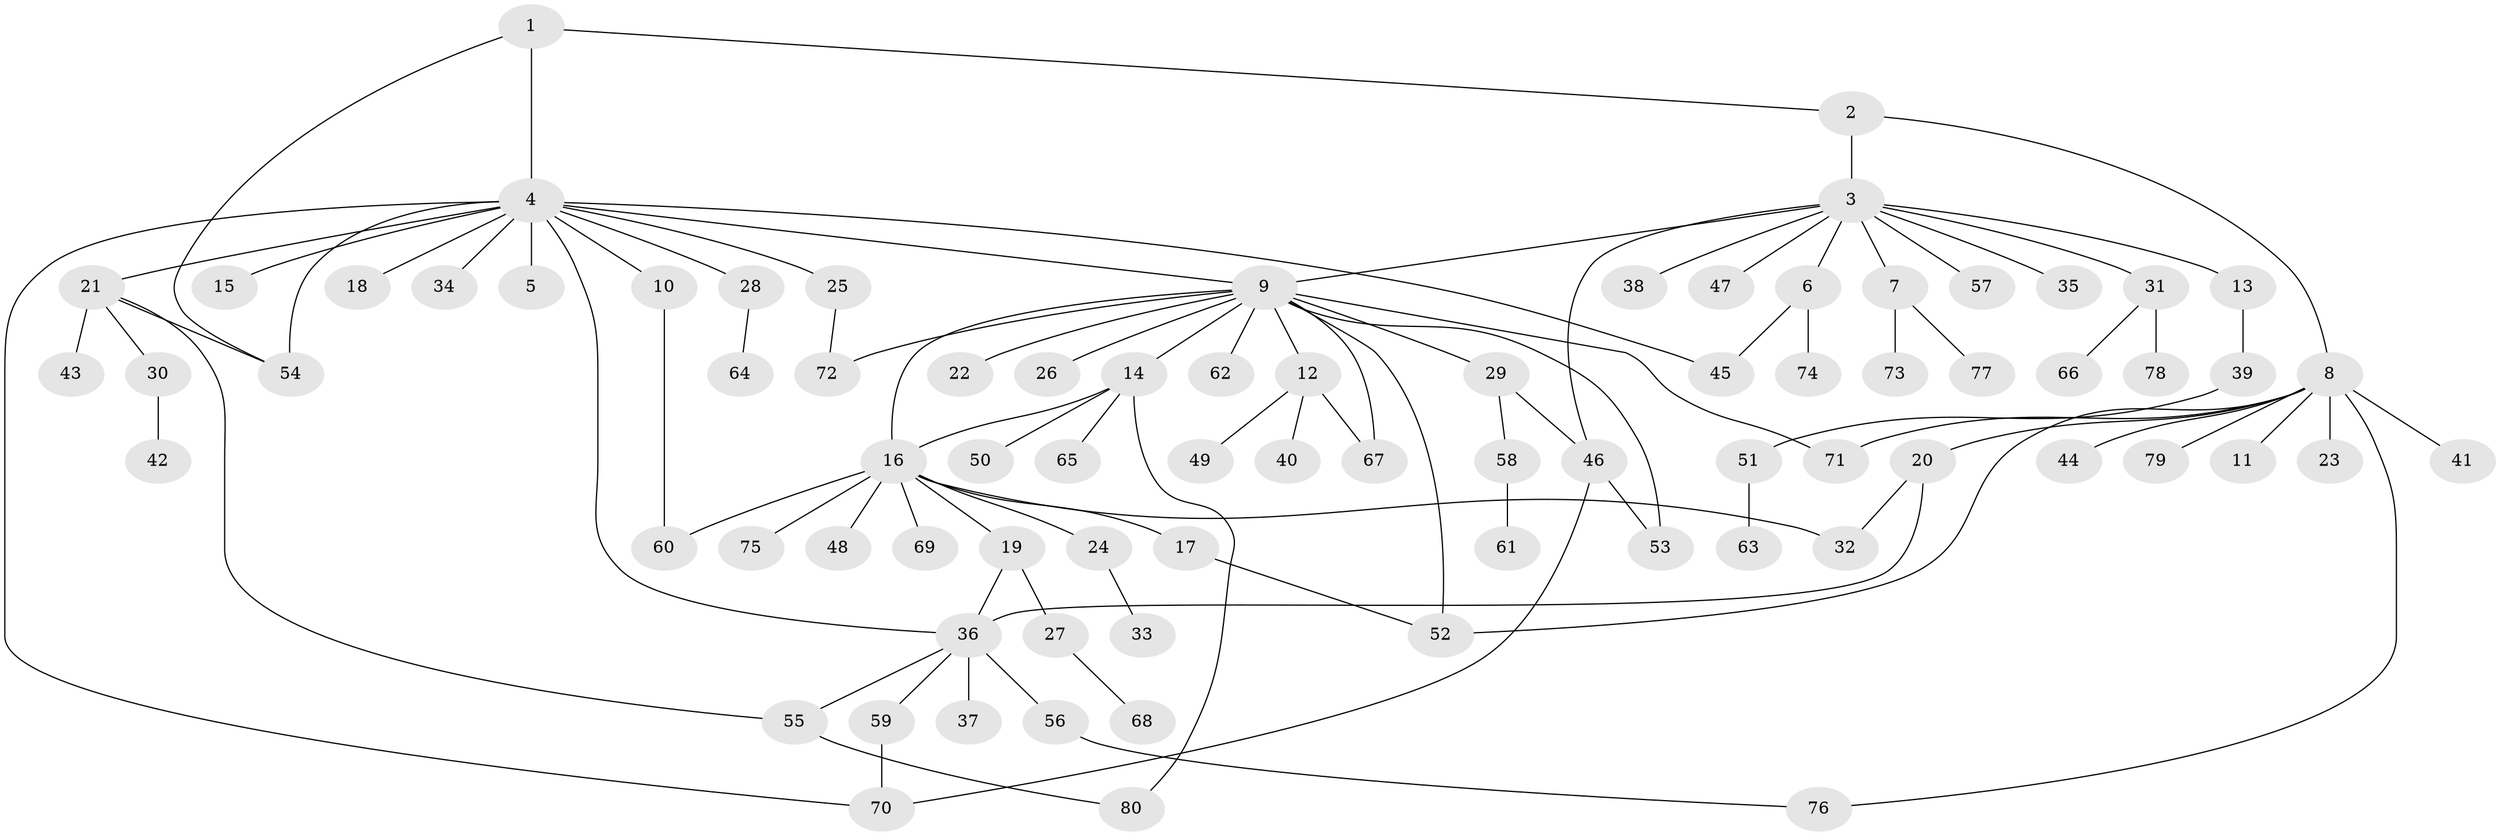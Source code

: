 // original degree distribution, {4: 0.061946902654867256, 3: 0.13274336283185842, 13: 0.008849557522123894, 16: 0.008849557522123894, 1: 0.48672566371681414, 11: 0.017699115044247787, 15: 0.008849557522123894, 5: 0.008849557522123894, 6: 0.017699115044247787, 2: 0.23893805309734514, 9: 0.008849557522123894}
// Generated by graph-tools (version 1.1) at 2025/50/03/04/25 22:50:14]
// undirected, 80 vertices, 100 edges
graph export_dot {
  node [color=gray90,style=filled];
  1;
  2;
  3;
  4;
  5;
  6;
  7;
  8;
  9;
  10;
  11;
  12;
  13;
  14;
  15;
  16;
  17;
  18;
  19;
  20;
  21;
  22;
  23;
  24;
  25;
  26;
  27;
  28;
  29;
  30;
  31;
  32;
  33;
  34;
  35;
  36;
  37;
  38;
  39;
  40;
  41;
  42;
  43;
  44;
  45;
  46;
  47;
  48;
  49;
  50;
  51;
  52;
  53;
  54;
  55;
  56;
  57;
  58;
  59;
  60;
  61;
  62;
  63;
  64;
  65;
  66;
  67;
  68;
  69;
  70;
  71;
  72;
  73;
  74;
  75;
  76;
  77;
  78;
  79;
  80;
  1 -- 2 [weight=1.0];
  1 -- 4 [weight=1.0];
  1 -- 54 [weight=1.0];
  2 -- 3 [weight=1.0];
  2 -- 8 [weight=1.0];
  3 -- 6 [weight=1.0];
  3 -- 7 [weight=1.0];
  3 -- 9 [weight=1.0];
  3 -- 13 [weight=1.0];
  3 -- 31 [weight=1.0];
  3 -- 35 [weight=1.0];
  3 -- 38 [weight=1.0];
  3 -- 46 [weight=1.0];
  3 -- 47 [weight=1.0];
  3 -- 57 [weight=1.0];
  4 -- 5 [weight=1.0];
  4 -- 9 [weight=1.0];
  4 -- 10 [weight=1.0];
  4 -- 15 [weight=1.0];
  4 -- 18 [weight=1.0];
  4 -- 21 [weight=1.0];
  4 -- 25 [weight=1.0];
  4 -- 28 [weight=1.0];
  4 -- 34 [weight=1.0];
  4 -- 36 [weight=1.0];
  4 -- 45 [weight=1.0];
  4 -- 54 [weight=1.0];
  4 -- 70 [weight=1.0];
  6 -- 45 [weight=1.0];
  6 -- 74 [weight=1.0];
  7 -- 73 [weight=1.0];
  7 -- 77 [weight=1.0];
  8 -- 11 [weight=1.0];
  8 -- 20 [weight=1.0];
  8 -- 23 [weight=1.0];
  8 -- 41 [weight=1.0];
  8 -- 44 [weight=1.0];
  8 -- 52 [weight=1.0];
  8 -- 71 [weight=1.0];
  8 -- 76 [weight=1.0];
  8 -- 79 [weight=1.0];
  9 -- 12 [weight=1.0];
  9 -- 14 [weight=1.0];
  9 -- 16 [weight=1.0];
  9 -- 22 [weight=1.0];
  9 -- 26 [weight=1.0];
  9 -- 29 [weight=1.0];
  9 -- 52 [weight=1.0];
  9 -- 53 [weight=1.0];
  9 -- 62 [weight=1.0];
  9 -- 67 [weight=1.0];
  9 -- 71 [weight=1.0];
  9 -- 72 [weight=1.0];
  10 -- 60 [weight=1.0];
  12 -- 40 [weight=1.0];
  12 -- 49 [weight=1.0];
  12 -- 67 [weight=1.0];
  13 -- 39 [weight=1.0];
  14 -- 16 [weight=1.0];
  14 -- 50 [weight=1.0];
  14 -- 65 [weight=1.0];
  14 -- 80 [weight=1.0];
  16 -- 17 [weight=1.0];
  16 -- 19 [weight=1.0];
  16 -- 24 [weight=1.0];
  16 -- 32 [weight=1.0];
  16 -- 48 [weight=1.0];
  16 -- 60 [weight=1.0];
  16 -- 69 [weight=1.0];
  16 -- 75 [weight=1.0];
  17 -- 52 [weight=1.0];
  19 -- 27 [weight=1.0];
  19 -- 36 [weight=1.0];
  20 -- 32 [weight=1.0];
  20 -- 36 [weight=1.0];
  21 -- 30 [weight=1.0];
  21 -- 43 [weight=1.0];
  21 -- 54 [weight=1.0];
  21 -- 55 [weight=1.0];
  24 -- 33 [weight=1.0];
  25 -- 72 [weight=1.0];
  27 -- 68 [weight=1.0];
  28 -- 64 [weight=1.0];
  29 -- 46 [weight=1.0];
  29 -- 58 [weight=1.0];
  30 -- 42 [weight=1.0];
  31 -- 66 [weight=1.0];
  31 -- 78 [weight=1.0];
  36 -- 37 [weight=1.0];
  36 -- 55 [weight=1.0];
  36 -- 56 [weight=2.0];
  36 -- 59 [weight=1.0];
  39 -- 51 [weight=1.0];
  46 -- 53 [weight=1.0];
  46 -- 70 [weight=1.0];
  51 -- 63 [weight=1.0];
  55 -- 80 [weight=1.0];
  56 -- 76 [weight=1.0];
  58 -- 61 [weight=1.0];
  59 -- 70 [weight=1.0];
}
